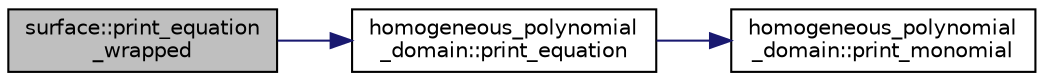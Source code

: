 digraph "surface::print_equation_wrapped"
{
  edge [fontname="Helvetica",fontsize="10",labelfontname="Helvetica",labelfontsize="10"];
  node [fontname="Helvetica",fontsize="10",shape=record];
  rankdir="LR";
  Node4784 [label="surface::print_equation\l_wrapped",height=0.2,width=0.4,color="black", fillcolor="grey75", style="filled", fontcolor="black"];
  Node4784 -> Node4785 [color="midnightblue",fontsize="10",style="solid",fontname="Helvetica"];
  Node4785 [label="homogeneous_polynomial\l_domain::print_equation",height=0.2,width=0.4,color="black", fillcolor="white", style="filled",URL="$d2/da7/classhomogeneous__polynomial__domain.html#a39fe7da58a442801d7c8be1121a57bfe"];
  Node4785 -> Node4786 [color="midnightblue",fontsize="10",style="solid",fontname="Helvetica"];
  Node4786 [label="homogeneous_polynomial\l_domain::print_monomial",height=0.2,width=0.4,color="black", fillcolor="white", style="filled",URL="$d2/da7/classhomogeneous__polynomial__domain.html#aba45b13898b259a147e45bf92a622fd8"];
}

